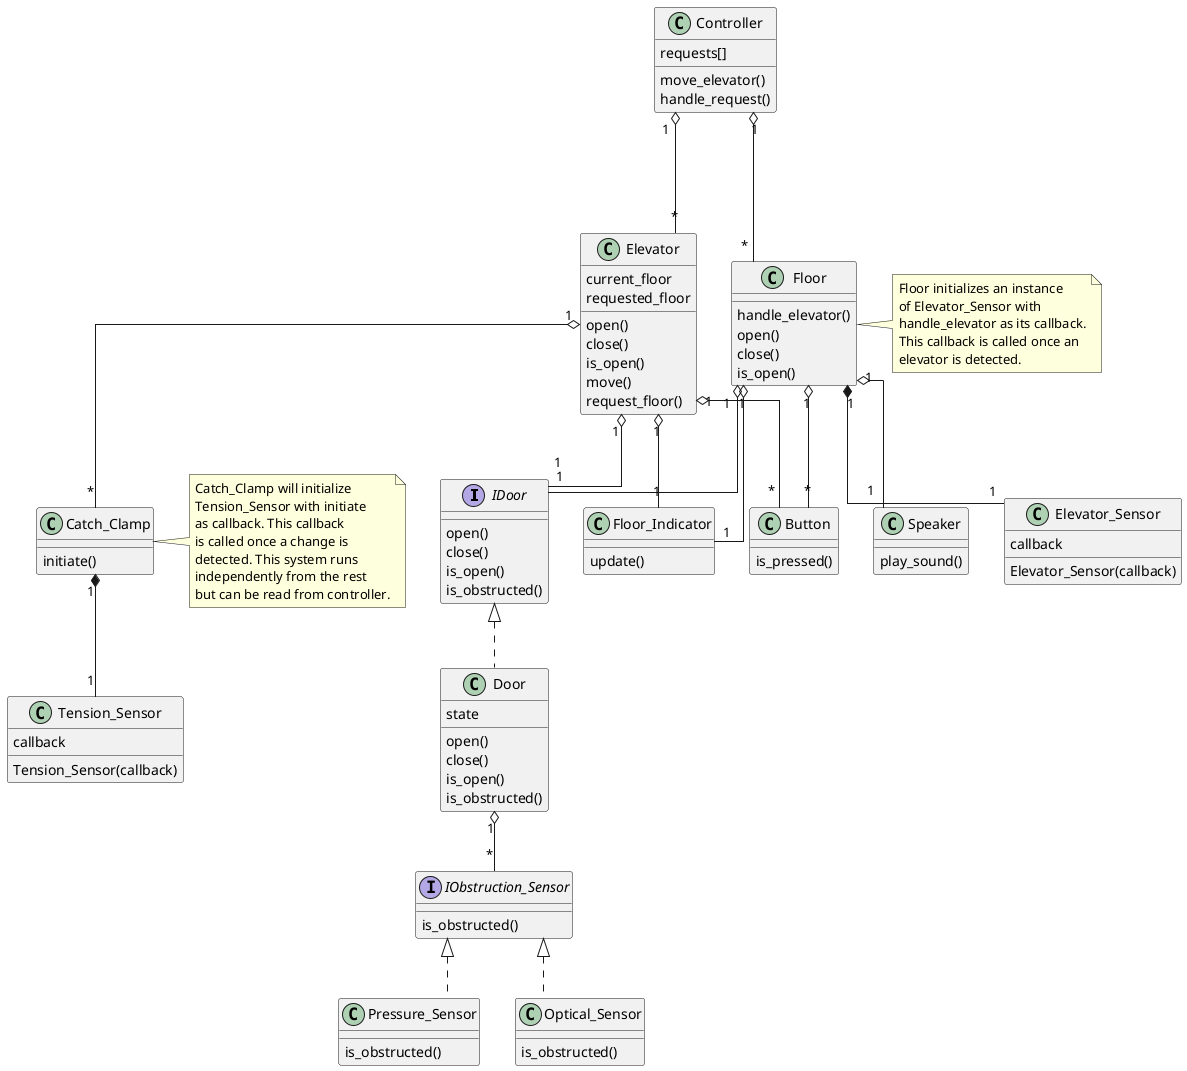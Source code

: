 @startuml
skinparam linetype ortho

interface IDoor {
	open()
	close()
	is_open()
	is_obstructed()
}
interface IObstruction_Sensor {
	is_obstructed()
}

class Controller {
	requests[]

	move_elevator()
	handle_request()
}
class Elevator {
	current_floor
	requested_floor

	open()
	close()
	is_open()
	move()
	request_floor()
}
class Floor {
	handle_elevator()
	open()
	close()
	is_open()
}
note right
Floor initializes an instance
of Elevator_Sensor with
handle_elevator as its callback.
This callback is called once an
elevator is detected.
end note
class Door {
	state

	open()
	close()
	is_open()
	is_obstructed()
}
class Pressure_Sensor {
	is_obstructed()
}
class Optical_Sensor {
	is_obstructed()
}
class Tension_Sensor {
	callback
	Tension_Sensor(callback)
}
class Catch_Clamp {
	initiate()
}
note left
Catch_Clamp will initialize
Tension_Sensor with initiate
as callback. This callback
is called once a change is
detected. This system runs
independently from the rest
but can be read from controller.
end note
class Floor_Indicator {
	update()
}
class Elevator_Sensor {
	callback

	Elevator_Sensor(callback)
}
class Button {
	is_pressed()
}
class Speaker {
	play_sound()
}

Controller			"1" o--- "*"	Floor
Controller			"1" o--- "*"	Elevator
IDoor					<|..		Door
Elevator			"1" o-- "1"		IDoor
Floor				"1" o-- "1"		IDoor
Door				"1" o-- "*"		IObstruction_Sensor
IObstruction_Sensor		<|..		Pressure_Sensor
IObstruction_Sensor		<|..		Optical_Sensor
Elevator			"1" o-- "1"		Floor_Indicator
Floor				"1" o-- "1"		Floor_Indicator
Elevator			"1" o-- "*"		Button
Floor				"1" o-- "*"		Button
Floor				"1" *-- "1"		Elevator_Sensor
Floor				"1" o-- "1"		Speaker
Elevator			"1" o-- "*"		Catch_Clamp
Catch_Clamp			"1" *-- "1"		Tension_Sensor

@enduml
